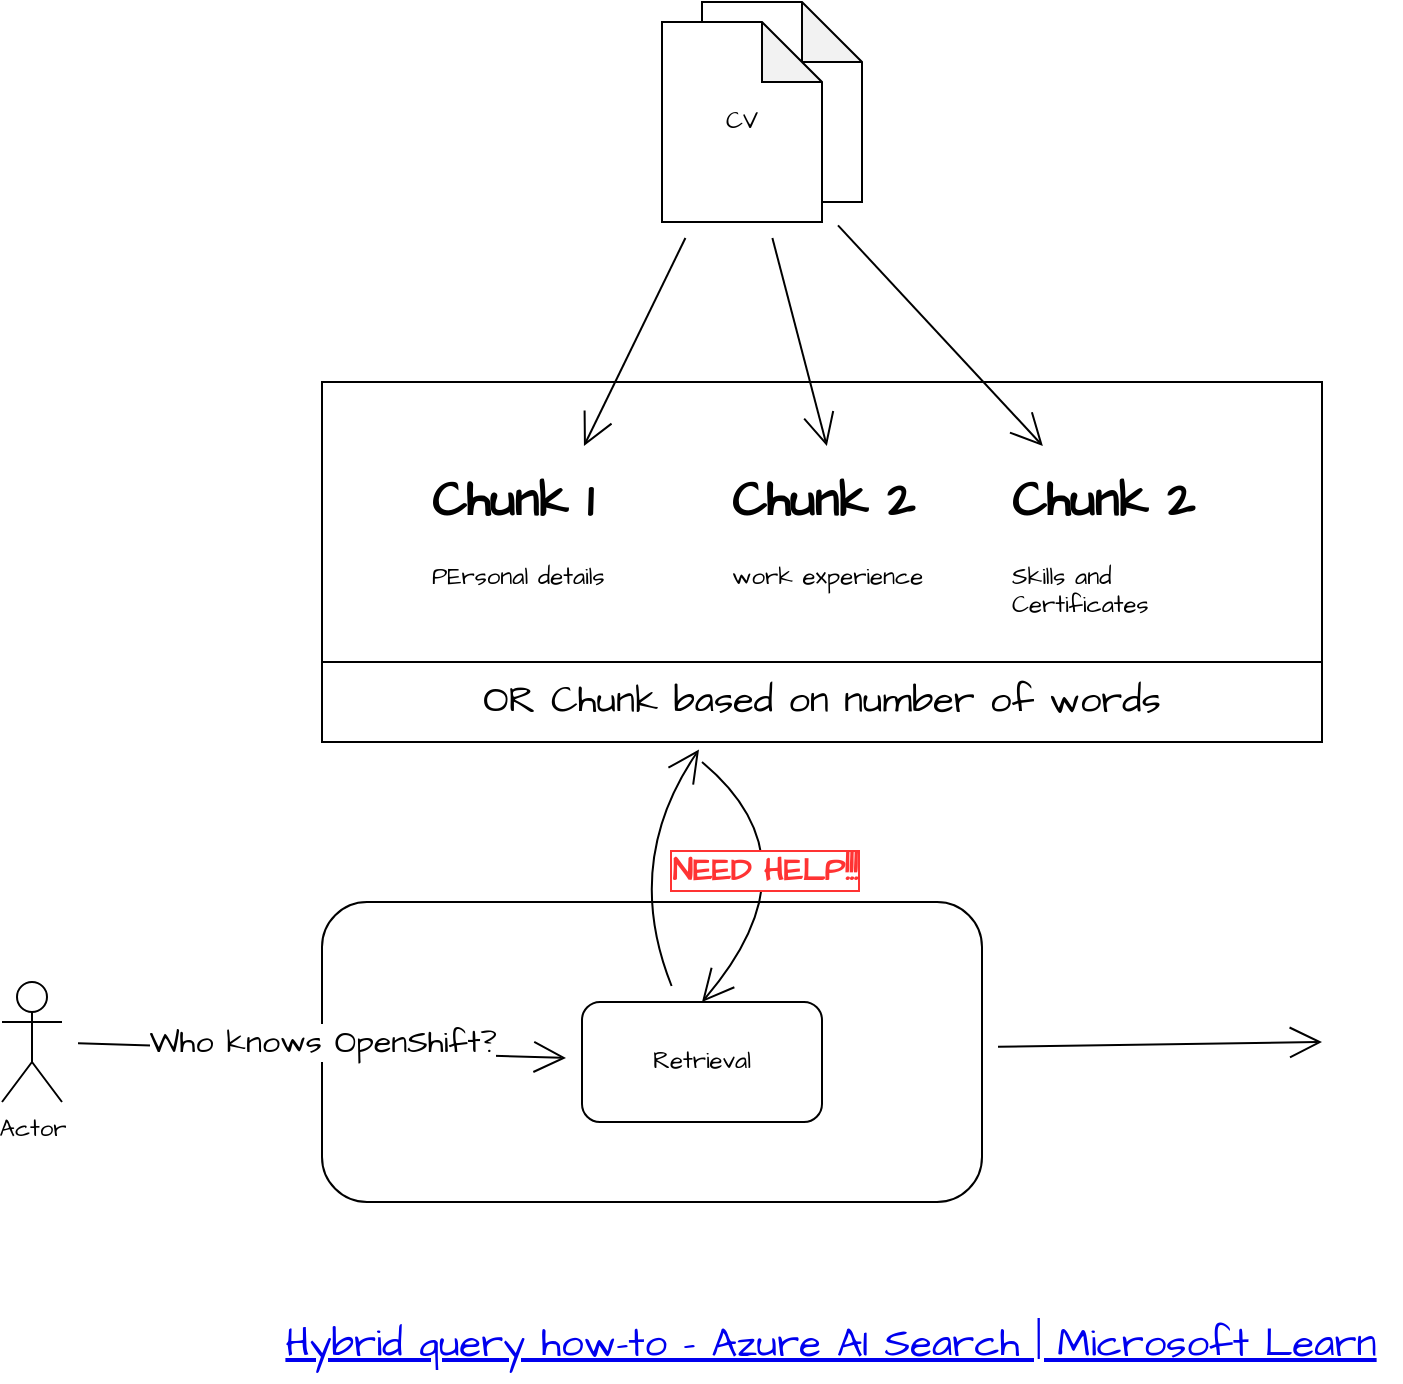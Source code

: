 <mxfile version="23.1.4" type="device">
  <diagram name="Page-1" id="SUH7ToYQC48URsTY7dql">
    <mxGraphModel dx="1834" dy="1373" grid="1" gridSize="10" guides="1" tooltips="1" connect="1" arrows="1" fold="1" page="1" pageScale="1" pageWidth="850" pageHeight="1100" math="0" shadow="0">
      <root>
        <mxCell id="0" />
        <mxCell id="1" parent="0" />
        <mxCell id="ebEk8yeI4t7tymXgJbeD-3" value="CV" style="shape=note;whiteSpace=wrap;html=1;backgroundOutline=1;darkOpacity=0.05;fontFamily=Architects Daughter;fontSource=https%3A%2F%2Ffonts.googleapis.com%2Fcss%3Ffamily%3DArchitects%2BDaughter;" vertex="1" parent="1">
          <mxGeometry x="670" y="190" width="80" height="100" as="geometry" />
        </mxCell>
        <mxCell id="ebEk8yeI4t7tymXgJbeD-10" value="" style="rounded=0;whiteSpace=wrap;html=1;fontFamily=Architects Daughter;fontSource=https%3A%2F%2Ffonts.googleapis.com%2Fcss%3Ffamily%3DArchitects%2BDaughter;" vertex="1" parent="1">
          <mxGeometry x="480" y="380" width="500" height="140" as="geometry" />
        </mxCell>
        <mxCell id="ebEk8yeI4t7tymXgJbeD-7" style="edgeStyle=none;curved=1;rounded=0;orthogonalLoop=1;jettySize=auto;html=1;fontFamily=Architects Daughter;fontSource=https%3A%2F%2Ffonts.googleapis.com%2Fcss%3Ffamily%3DArchitects%2BDaughter;fontSize=16;startSize=14;endArrow=open;endSize=14;sourcePerimeterSpacing=8;targetPerimeterSpacing=8;" edge="1" parent="1" source="ebEk8yeI4t7tymXgJbeD-2" target="ebEk8yeI4t7tymXgJbeD-4">
          <mxGeometry relative="1" as="geometry" />
        </mxCell>
        <mxCell id="ebEk8yeI4t7tymXgJbeD-8" style="edgeStyle=none;curved=1;rounded=0;orthogonalLoop=1;jettySize=auto;html=1;fontFamily=Architects Daughter;fontSource=https%3A%2F%2Ffonts.googleapis.com%2Fcss%3Ffamily%3DArchitects%2BDaughter;fontSize=16;startSize=14;endArrow=open;endSize=14;sourcePerimeterSpacing=8;targetPerimeterSpacing=8;" edge="1" parent="1" source="ebEk8yeI4t7tymXgJbeD-2" target="ebEk8yeI4t7tymXgJbeD-5">
          <mxGeometry relative="1" as="geometry" />
        </mxCell>
        <mxCell id="ebEk8yeI4t7tymXgJbeD-9" style="edgeStyle=none;curved=1;rounded=0;orthogonalLoop=1;jettySize=auto;html=1;fontFamily=Architects Daughter;fontSource=https%3A%2F%2Ffonts.googleapis.com%2Fcss%3Ffamily%3DArchitects%2BDaughter;fontSize=16;startSize=14;endArrow=open;endSize=14;sourcePerimeterSpacing=8;targetPerimeterSpacing=8;" edge="1" parent="1" source="ebEk8yeI4t7tymXgJbeD-2" target="ebEk8yeI4t7tymXgJbeD-6">
          <mxGeometry relative="1" as="geometry" />
        </mxCell>
        <mxCell id="ebEk8yeI4t7tymXgJbeD-2" value="CV" style="shape=note;whiteSpace=wrap;html=1;backgroundOutline=1;darkOpacity=0.05;fontFamily=Architects Daughter;fontSource=https%3A%2F%2Ffonts.googleapis.com%2Fcss%3Ffamily%3DArchitects%2BDaughter;" vertex="1" parent="1">
          <mxGeometry x="650" y="200" width="80" height="100" as="geometry" />
        </mxCell>
        <mxCell id="ebEk8yeI4t7tymXgJbeD-4" value="&lt;h1&gt;Chunk 1&lt;/h1&gt;&lt;p&gt;PErsonal details&lt;/p&gt;" style="text;html=1;spacing=5;spacingTop=-20;whiteSpace=wrap;overflow=hidden;rounded=0;fontFamily=Architects Daughter;fontSource=https%3A%2F%2Ffonts.googleapis.com%2Fcss%3Ffamily%3DArchitects%2BDaughter;" vertex="1" parent="1">
          <mxGeometry x="530" y="420" width="120" height="70" as="geometry" />
        </mxCell>
        <mxCell id="ebEk8yeI4t7tymXgJbeD-5" value="&lt;h1&gt;Chunk 2&lt;/h1&gt;&lt;p&gt;work experience&lt;/p&gt;" style="text;html=1;spacing=5;spacingTop=-20;whiteSpace=wrap;overflow=hidden;rounded=0;fontFamily=Architects Daughter;fontSource=https%3A%2F%2Ffonts.googleapis.com%2Fcss%3Ffamily%3DArchitects%2BDaughter;" vertex="1" parent="1">
          <mxGeometry x="680" y="420" width="130" height="80" as="geometry" />
        </mxCell>
        <mxCell id="ebEk8yeI4t7tymXgJbeD-6" value="&lt;h1&gt;Chunk 2&lt;/h1&gt;&lt;p&gt;Skills and Certificates&lt;/p&gt;" style="text;html=1;spacing=5;spacingTop=-20;whiteSpace=wrap;overflow=hidden;rounded=0;fontFamily=Architects Daughter;fontSource=https%3A%2F%2Ffonts.googleapis.com%2Fcss%3Ffamily%3DArchitects%2BDaughter;" vertex="1" parent="1">
          <mxGeometry x="820" y="420" width="130" height="80" as="geometry" />
        </mxCell>
        <mxCell id="ebEk8yeI4t7tymXgJbeD-12" value="&lt;font style=&quot;font-size: 19px;&quot;&gt;OR Chunk based on number of words&lt;/font&gt;" style="rounded=0;whiteSpace=wrap;html=1;fontFamily=Architects Daughter;fontSource=https%3A%2F%2Ffonts.googleapis.com%2Fcss%3Ffamily%3DArchitects%2BDaughter;" vertex="1" parent="1">
          <mxGeometry x="480" y="520" width="500" height="40" as="geometry" />
        </mxCell>
        <mxCell id="ebEk8yeI4t7tymXgJbeD-28" style="edgeStyle=none;curved=1;rounded=0;orthogonalLoop=1;jettySize=auto;html=1;entryX=0;entryY=0.5;entryDx=0;entryDy=0;fontFamily=Architects Daughter;fontSource=https%3A%2F%2Ffonts.googleapis.com%2Fcss%3Ffamily%3DArchitects%2BDaughter;fontSize=16;startSize=14;endArrow=open;endSize=14;sourcePerimeterSpacing=8;targetPerimeterSpacing=8;" edge="1" parent="1" source="ebEk8yeI4t7tymXgJbeD-16" target="ebEk8yeI4t7tymXgJbeD-27">
          <mxGeometry relative="1" as="geometry" />
        </mxCell>
        <mxCell id="ebEk8yeI4t7tymXgJbeD-16" value="" style="rounded=1;whiteSpace=wrap;html=1;fontFamily=Architects Daughter;fontSource=https%3A%2F%2Ffonts.googleapis.com%2Fcss%3Ffamily%3DArchitects%2BDaughter;" vertex="1" parent="1">
          <mxGeometry x="480" y="640" width="330" height="150" as="geometry" />
        </mxCell>
        <mxCell id="ebEk8yeI4t7tymXgJbeD-19" style="edgeStyle=none;curved=1;rounded=0;orthogonalLoop=1;jettySize=auto;html=1;fontFamily=Architects Daughter;fontSource=https%3A%2F%2Ffonts.googleapis.com%2Fcss%3Ffamily%3DArchitects%2BDaughter;fontSize=16;startSize=14;endArrow=open;endSize=14;sourcePerimeterSpacing=8;targetPerimeterSpacing=8;" edge="1" parent="1" source="ebEk8yeI4t7tymXgJbeD-17" target="ebEk8yeI4t7tymXgJbeD-18">
          <mxGeometry relative="1" as="geometry" />
        </mxCell>
        <mxCell id="ebEk8yeI4t7tymXgJbeD-20" value="Who knows OpenShift?" style="edgeLabel;html=1;align=center;verticalAlign=middle;resizable=0;points=[];;fontSize=16;fontFamily=Architects Daughter;fontSource=https%3A%2F%2Ffonts.googleapis.com%2Fcss%3Ffamily%3DArchitects%2BDaughter;" vertex="1" connectable="0" parent="ebEk8yeI4t7tymXgJbeD-19">
          <mxGeometry x="0.171" y="-2" relative="1" as="geometry">
            <mxPoint x="-21" y="-7" as="offset" />
          </mxGeometry>
        </mxCell>
        <mxCell id="ebEk8yeI4t7tymXgJbeD-17" value="Actor" style="shape=umlActor;verticalLabelPosition=bottom;verticalAlign=top;html=1;outlineConnect=0;fontFamily=Architects Daughter;fontSource=https%3A%2F%2Ffonts.googleapis.com%2Fcss%3Ffamily%3DArchitects%2BDaughter;" vertex="1" parent="1">
          <mxGeometry x="320" y="680" width="30" height="60" as="geometry" />
        </mxCell>
        <mxCell id="ebEk8yeI4t7tymXgJbeD-18" value="Retrieval" style="rounded=1;whiteSpace=wrap;html=1;fontFamily=Architects Daughter;fontSource=https%3A%2F%2Ffonts.googleapis.com%2Fcss%3Ffamily%3DArchitects%2BDaughter;" vertex="1" parent="1">
          <mxGeometry x="610" y="690" width="120" height="60" as="geometry" />
        </mxCell>
        <mxCell id="ebEk8yeI4t7tymXgJbeD-23" style="edgeStyle=none;curved=1;rounded=0;orthogonalLoop=1;jettySize=auto;html=1;entryX=0.377;entryY=1.095;entryDx=0;entryDy=0;entryPerimeter=0;fontFamily=Architects Daughter;fontSource=https%3A%2F%2Ffonts.googleapis.com%2Fcss%3Ffamily%3DArchitects%2BDaughter;fontSize=16;startSize=14;endArrow=open;endSize=14;sourcePerimeterSpacing=8;targetPerimeterSpacing=8;" edge="1" parent="1" source="ebEk8yeI4t7tymXgJbeD-18" target="ebEk8yeI4t7tymXgJbeD-12">
          <mxGeometry relative="1" as="geometry">
            <Array as="points">
              <mxPoint x="630" y="620" />
            </Array>
          </mxGeometry>
        </mxCell>
        <mxCell id="ebEk8yeI4t7tymXgJbeD-24" style="edgeStyle=none;curved=1;rounded=0;orthogonalLoop=1;jettySize=auto;html=1;entryX=0.5;entryY=0;entryDx=0;entryDy=0;fontFamily=Architects Daughter;fontSource=https%3A%2F%2Ffonts.googleapis.com%2Fcss%3Ffamily%3DArchitects%2BDaughter;fontSize=16;startSize=14;endArrow=open;endSize=14;sourcePerimeterSpacing=8;targetPerimeterSpacing=8;" edge="1" parent="1" target="ebEk8yeI4t7tymXgJbeD-18">
          <mxGeometry relative="1" as="geometry">
            <mxPoint x="670" y="570" as="sourcePoint" />
            <Array as="points">
              <mxPoint x="730" y="620" />
            </Array>
          </mxGeometry>
        </mxCell>
        <mxCell id="ebEk8yeI4t7tymXgJbeD-25" value="NEED HELP!!!" style="edgeLabel;html=1;align=center;verticalAlign=middle;resizable=0;points=[];;fontSize=16;fontFamily=Architects Daughter;fontSource=https%3A%2F%2Ffonts.googleapis.com%2Fcss%3Ffamily%3DArchitects%2BDaughter;labelBorderColor=#FF3333;fontColor=#FF3333;fontStyle=1" vertex="1" connectable="0" parent="ebEk8yeI4t7tymXgJbeD-24">
          <mxGeometry x="0.172" y="-20" relative="1" as="geometry">
            <mxPoint as="offset" />
          </mxGeometry>
        </mxCell>
        <mxCell id="ebEk8yeI4t7tymXgJbeD-27" value="" style="shape=image;verticalLabelPosition=bottom;labelBackgroundColor=default;verticalAlign=top;aspect=fixed;imageAspect=0;image=https://static-00.iconduck.com/assets.00/openai-icon-2021x2048-4rpe5x7n.png;" vertex="1" parent="1">
          <mxGeometry x="980" y="690" width="39.47" height="40" as="geometry" />
        </mxCell>
        <mxCell id="ebEk8yeI4t7tymXgJbeD-30" value="&lt;a href=&quot;https://learn.microsoft.com/en-us/azure/search/hybrid-search-how-to-query#semantic-hybrid-search&quot;&gt;Hybrid query how-to - Azure AI Search | Microsoft Learn&lt;/a&gt;" style="text;html=1;align=center;verticalAlign=middle;resizable=0;points=[];autosize=1;strokeColor=none;fillColor=none;;fontSize=20;fontFamily=Architects Daughter;fontSource=https%3A%2F%2Ffonts.googleapis.com%2Fcss%3Ffamily%3DArchitects%2BDaughter;" vertex="1" parent="1">
          <mxGeometry x="449.47" y="840" width="570" height="40" as="geometry" />
        </mxCell>
      </root>
    </mxGraphModel>
  </diagram>
</mxfile>
